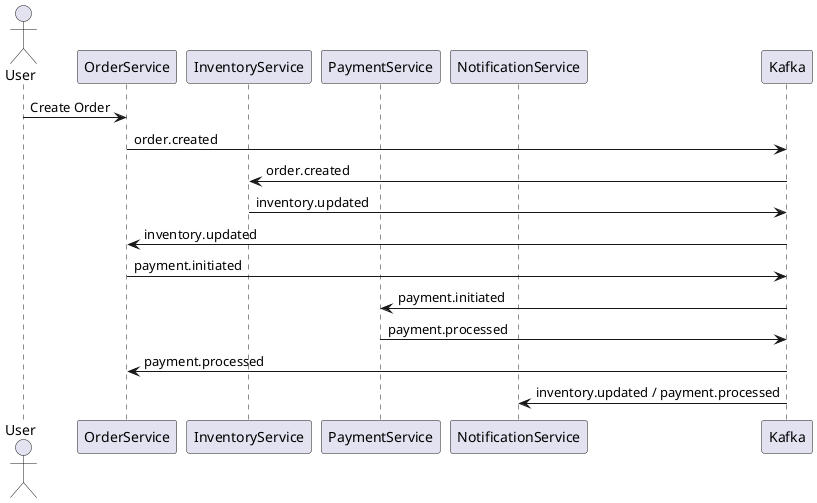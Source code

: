 @startuml OrderProcessingFlow
actor User
participant "OrderService" as OS
participant "InventoryService" as IS
participant "PaymentService" as PS
participant "NotificationService" as NS

User -> OS : Create Order
OS -> Kafka : order.created
Kafka -> IS : order.created
IS -> Kafka : inventory.updated
Kafka -> OS : inventory.updated
OS -> Kafka : payment.initiated
Kafka -> PS : payment.initiated
PS -> Kafka : payment.processed
Kafka -> OS : payment.processed
Kafka -> NS : inventory.updated / payment.processed
@enduml